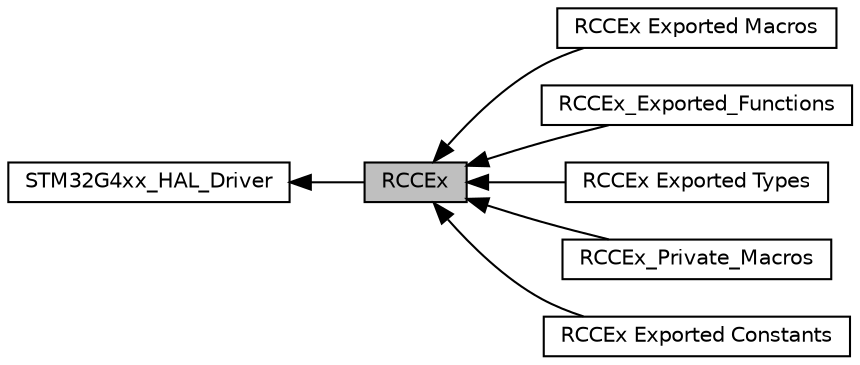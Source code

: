 digraph "RCCEx"
{
  edge [fontname="Helvetica",fontsize="10",labelfontname="Helvetica",labelfontsize="10"];
  node [fontname="Helvetica",fontsize="10",shape=box];
  rankdir=LR;
  Node5 [label="RCCEx Exported Macros",height=0.2,width=0.4,color="black", fillcolor="white", style="filled",URL="$group__RCCEx__Exported__Macros.html",tooltip=" "];
  Node1 [label="RCCEx",height=0.2,width=0.4,color="black", fillcolor="grey75", style="filled", fontcolor="black",tooltip="RCC Extended HAL module driver."];
  Node6 [label="RCCEx_Exported_Functions",height=0.2,width=0.4,color="black", fillcolor="white", style="filled",URL="$group__RCCEx__Exported__Functions.html",tooltip=" "];
  Node3 [label="RCCEx Exported Types",height=0.2,width=0.4,color="black", fillcolor="white", style="filled",URL="$group__RCCEx__Exported__Types.html",tooltip=" "];
  Node7 [label="RCCEx_Private_Macros",height=0.2,width=0.4,color="black", fillcolor="white", style="filled",URL="$group__RCCEx__Private__Macros.html",tooltip=" "];
  Node2 [label="STM32G4xx_HAL_Driver",height=0.2,width=0.4,color="black", fillcolor="white", style="filled",URL="$group__STM32G4xx__HAL__Driver.html",tooltip=" "];
  Node4 [label="RCCEx Exported Constants",height=0.2,width=0.4,color="black", fillcolor="white", style="filled",URL="$group__RCCEx__Exported__Constants.html",tooltip=" "];
  Node2->Node1 [shape=plaintext, dir="back", style="solid"];
  Node1->Node3 [shape=plaintext, dir="back", style="solid"];
  Node1->Node4 [shape=plaintext, dir="back", style="solid"];
  Node1->Node5 [shape=plaintext, dir="back", style="solid"];
  Node1->Node6 [shape=plaintext, dir="back", style="solid"];
  Node1->Node7 [shape=plaintext, dir="back", style="solid"];
}
